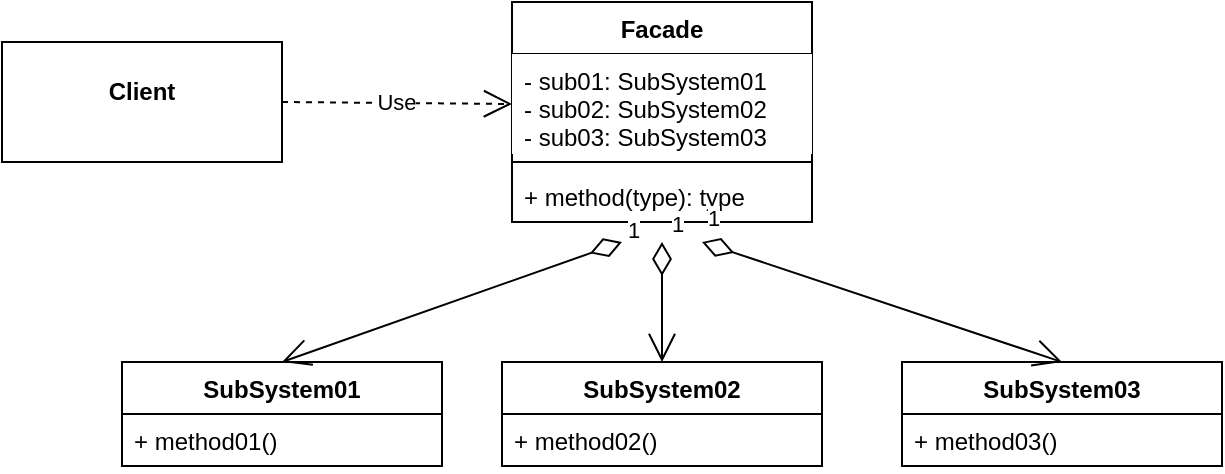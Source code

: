 <mxfile version="13.9.9" type="device"><diagram id="C5RBs43oDa-KdzZeNtuy" name="Page-1"><mxGraphModel dx="1024" dy="592" grid="1" gridSize="10" guides="1" tooltips="1" connect="1" arrows="1" fold="1" page="1" pageScale="1" pageWidth="827" pageHeight="1169" math="0" shadow="0"><root><mxCell id="WIyWlLk6GJQsqaUBKTNV-0"/><mxCell id="WIyWlLk6GJQsqaUBKTNV-1" parent="WIyWlLk6GJQsqaUBKTNV-0"/><mxCell id="MzaYdidzLvOZCc9z0MWR-0" value="SubSystem01" style="swimlane;fontStyle=1;align=center;verticalAlign=top;childLayout=stackLayout;horizontal=1;startSize=26;horizontalStack=0;resizeParent=1;resizeParentMax=0;resizeLast=0;collapsible=1;marginBottom=0;" vertex="1" parent="WIyWlLk6GJQsqaUBKTNV-1"><mxGeometry x="110" y="350" width="160" height="52" as="geometry"/></mxCell><mxCell id="MzaYdidzLvOZCc9z0MWR-3" value="+ method01()" style="text;strokeColor=none;fillColor=none;align=left;verticalAlign=top;spacingLeft=4;spacingRight=4;overflow=hidden;rotatable=0;points=[[0,0.5],[1,0.5]];portConstraint=eastwest;" vertex="1" parent="MzaYdidzLvOZCc9z0MWR-0"><mxGeometry y="26" width="160" height="26" as="geometry"/></mxCell><mxCell id="MzaYdidzLvOZCc9z0MWR-4" value="SubSystem02" style="swimlane;fontStyle=1;align=center;verticalAlign=top;childLayout=stackLayout;horizontal=1;startSize=26;horizontalStack=0;resizeParent=1;resizeParentMax=0;resizeLast=0;collapsible=1;marginBottom=0;" vertex="1" parent="WIyWlLk6GJQsqaUBKTNV-1"><mxGeometry x="300" y="350" width="160" height="52" as="geometry"/></mxCell><mxCell id="MzaYdidzLvOZCc9z0MWR-5" value="+ method02()" style="text;strokeColor=none;fillColor=none;align=left;verticalAlign=top;spacingLeft=4;spacingRight=4;overflow=hidden;rotatable=0;points=[[0,0.5],[1,0.5]];portConstraint=eastwest;" vertex="1" parent="MzaYdidzLvOZCc9z0MWR-4"><mxGeometry y="26" width="160" height="26" as="geometry"/></mxCell><mxCell id="MzaYdidzLvOZCc9z0MWR-6" value="SubSystem03" style="swimlane;fontStyle=1;align=center;verticalAlign=top;childLayout=stackLayout;horizontal=1;startSize=26;horizontalStack=0;resizeParent=1;resizeParentMax=0;resizeLast=0;collapsible=1;marginBottom=0;" vertex="1" parent="WIyWlLk6GJQsqaUBKTNV-1"><mxGeometry x="500" y="350" width="160" height="52" as="geometry"/></mxCell><mxCell id="MzaYdidzLvOZCc9z0MWR-7" value="+ method03()" style="text;strokeColor=none;fillColor=none;align=left;verticalAlign=top;spacingLeft=4;spacingRight=4;overflow=hidden;rotatable=0;points=[[0,0.5],[1,0.5]];portConstraint=eastwest;" vertex="1" parent="MzaYdidzLvOZCc9z0MWR-6"><mxGeometry y="26" width="160" height="26" as="geometry"/></mxCell><mxCell id="MzaYdidzLvOZCc9z0MWR-8" value="Facade" style="swimlane;fontStyle=1;align=center;verticalAlign=top;childLayout=stackLayout;horizontal=1;startSize=26;horizontalStack=0;resizeParent=1;resizeParentMax=0;resizeLast=0;collapsible=1;marginBottom=0;" vertex="1" parent="WIyWlLk6GJQsqaUBKTNV-1"><mxGeometry x="305" y="170" width="150" height="110" as="geometry"/></mxCell><mxCell id="MzaYdidzLvOZCc9z0MWR-9" value="- sub01: SubSystem01&#10;- sub02: SubSystem02&#10;- sub03: SubSystem03" style="text;strokeColor=none;align=left;verticalAlign=top;spacingLeft=4;spacingRight=4;overflow=hidden;rotatable=0;points=[[0,0.5],[1,0.5]];portConstraint=eastwest;fillColor=#ffffff;" vertex="1" parent="MzaYdidzLvOZCc9z0MWR-8"><mxGeometry y="26" width="150" height="50" as="geometry"/></mxCell><mxCell id="MzaYdidzLvOZCc9z0MWR-10" value="" style="line;strokeWidth=1;fillColor=none;align=left;verticalAlign=middle;spacingTop=-1;spacingLeft=3;spacingRight=3;rotatable=0;labelPosition=right;points=[];portConstraint=eastwest;" vertex="1" parent="MzaYdidzLvOZCc9z0MWR-8"><mxGeometry y="76" width="150" height="8" as="geometry"/></mxCell><mxCell id="MzaYdidzLvOZCc9z0MWR-11" value="+ method(type): type" style="text;strokeColor=none;fillColor=none;align=left;verticalAlign=top;spacingLeft=4;spacingRight=4;overflow=hidden;rotatable=0;points=[[0,0.5],[1,0.5]];portConstraint=eastwest;" vertex="1" parent="MzaYdidzLvOZCc9z0MWR-8"><mxGeometry y="84" width="150" height="26" as="geometry"/></mxCell><mxCell id="MzaYdidzLvOZCc9z0MWR-13" value="1" style="endArrow=open;html=1;endSize=12;startArrow=diamondThin;startSize=14;startFill=0;align=left;verticalAlign=bottom;rounded=0;entryX=0.5;entryY=0;entryDx=0;entryDy=0;" edge="1" parent="WIyWlLk6GJQsqaUBKTNV-1" target="MzaYdidzLvOZCc9z0MWR-0"><mxGeometry x="-1" y="3" relative="1" as="geometry"><mxPoint x="360" y="290" as="sourcePoint"/><mxPoint x="560" y="290" as="targetPoint"/></mxGeometry></mxCell><mxCell id="MzaYdidzLvOZCc9z0MWR-15" value="1" style="endArrow=open;html=1;endSize=12;startArrow=diamondThin;startSize=14;startFill=0;align=left;verticalAlign=bottom;rounded=0;entryX=0.5;entryY=0;entryDx=0;entryDy=0;" edge="1" parent="WIyWlLk6GJQsqaUBKTNV-1" target="MzaYdidzLvOZCc9z0MWR-6"><mxGeometry x="-1" y="3" relative="1" as="geometry"><mxPoint x="400" y="290" as="sourcePoint"/><mxPoint x="210" y="370" as="targetPoint"/></mxGeometry></mxCell><mxCell id="MzaYdidzLvOZCc9z0MWR-14" value="1" style="endArrow=open;html=1;endSize=12;startArrow=diamondThin;startSize=14;startFill=0;align=left;verticalAlign=bottom;rounded=0;entryX=0.5;entryY=0;entryDx=0;entryDy=0;" edge="1" parent="WIyWlLk6GJQsqaUBKTNV-1" target="MzaYdidzLvOZCc9z0MWR-4"><mxGeometry x="-1" y="3" relative="1" as="geometry"><mxPoint x="380" y="290" as="sourcePoint"/><mxPoint x="200" y="360" as="targetPoint"/></mxGeometry></mxCell><mxCell id="MzaYdidzLvOZCc9z0MWR-16" value="&lt;p style=&quot;margin: 0px ; margin-top: 4px ; text-align: center&quot;&gt;&lt;br&gt;&lt;b&gt;Client&lt;/b&gt;&lt;/p&gt;" style="verticalAlign=top;align=left;overflow=fill;fontSize=12;fontFamily=Helvetica;html=1;fillColor=#ffffff;" vertex="1" parent="WIyWlLk6GJQsqaUBKTNV-1"><mxGeometry x="50" y="190" width="140" height="60" as="geometry"/></mxCell><mxCell id="MzaYdidzLvOZCc9z0MWR-17" value="Use" style="endArrow=open;endSize=12;dashed=1;html=1;exitX=1;exitY=0.5;exitDx=0;exitDy=0;entryX=0;entryY=0.5;entryDx=0;entryDy=0;" edge="1" parent="WIyWlLk6GJQsqaUBKTNV-1" source="MzaYdidzLvOZCc9z0MWR-16" target="MzaYdidzLvOZCc9z0MWR-9"><mxGeometry width="160" relative="1" as="geometry"><mxPoint x="330" y="350" as="sourcePoint"/><mxPoint x="490" y="350" as="targetPoint"/></mxGeometry></mxCell></root></mxGraphModel></diagram></mxfile>
